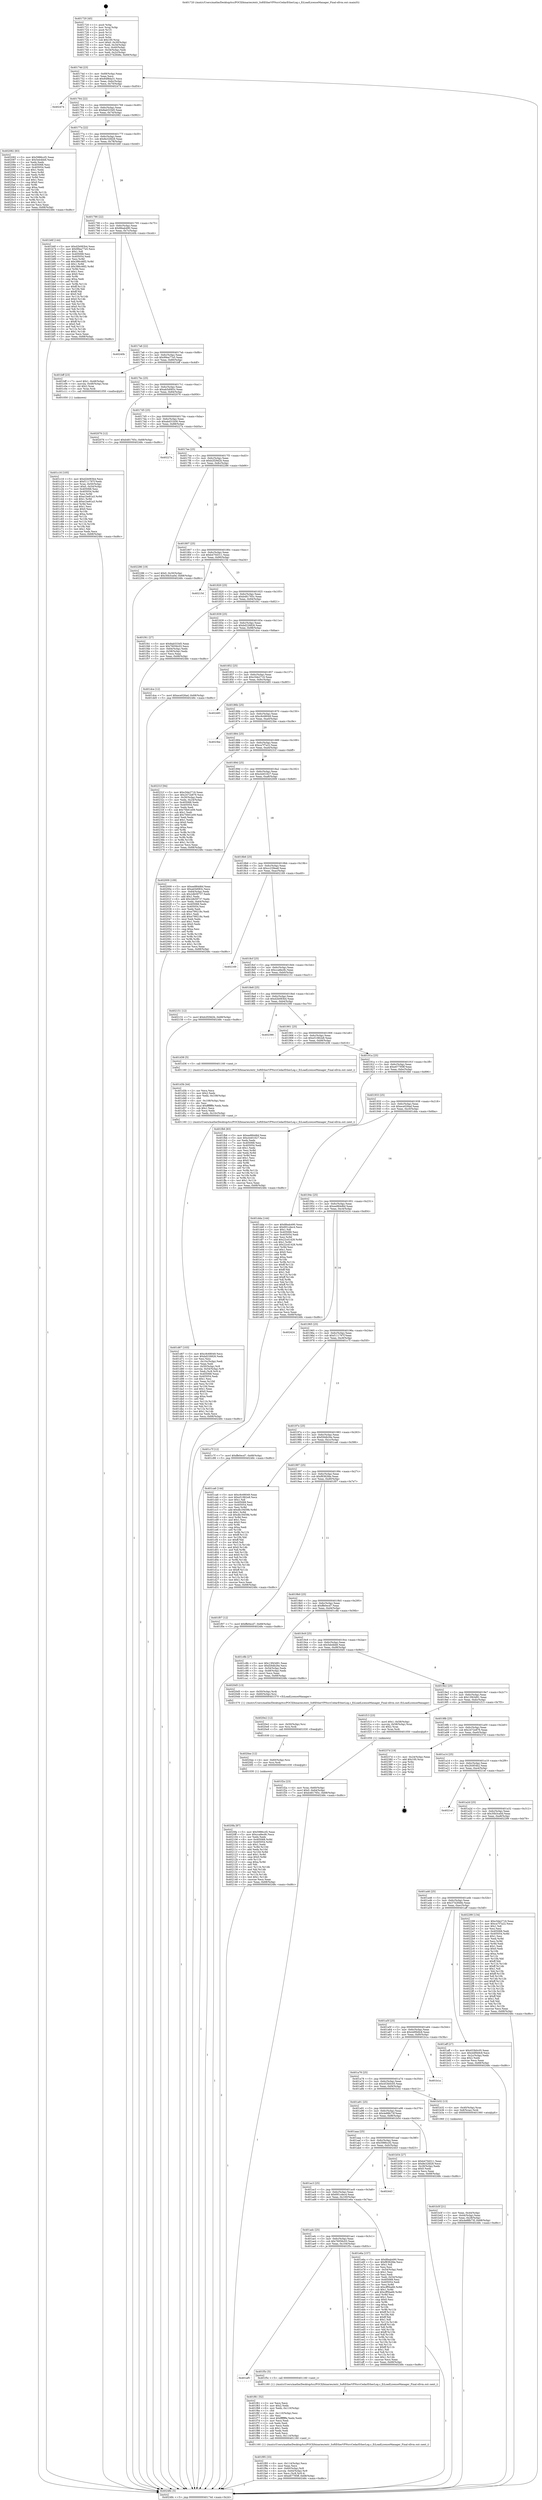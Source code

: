 digraph "0x401720" {
  label = "0x401720 (/mnt/c/Users/mathe/Desktop/tcc/POCII/binaries/extr_SoftEtherVPNsrcCedarEtherLog.c_EiLoadLicenseManager_Final-ollvm.out::main(0))"
  labelloc = "t"
  node[shape=record]

  Entry [label="",width=0.3,height=0.3,shape=circle,fillcolor=black,style=filled]
  "0x40174d" [label="{
     0x40174d [23]\l
     | [instrs]\l
     &nbsp;&nbsp;0x40174d \<+3\>: mov -0x68(%rbp),%eax\l
     &nbsp;&nbsp;0x401750 \<+2\>: mov %eax,%ecx\l
     &nbsp;&nbsp;0x401752 \<+6\>: sub $0x84f8da31,%ecx\l
     &nbsp;&nbsp;0x401758 \<+3\>: mov %eax,-0x6c(%rbp)\l
     &nbsp;&nbsp;0x40175b \<+3\>: mov %ecx,-0x70(%rbp)\l
     &nbsp;&nbsp;0x40175e \<+6\>: je 0000000000402474 \<main+0xd54\>\l
  }"]
  "0x402474" [label="{
     0x402474\l
  }", style=dashed]
  "0x401764" [label="{
     0x401764 [22]\l
     | [instrs]\l
     &nbsp;&nbsp;0x401764 \<+5\>: jmp 0000000000401769 \<main+0x49\>\l
     &nbsp;&nbsp;0x401769 \<+3\>: mov -0x6c(%rbp),%eax\l
     &nbsp;&nbsp;0x40176c \<+5\>: sub $0x8ab533d5,%eax\l
     &nbsp;&nbsp;0x401771 \<+3\>: mov %eax,-0x74(%rbp)\l
     &nbsp;&nbsp;0x401774 \<+6\>: je 0000000000402082 \<main+0x962\>\l
  }"]
  Exit [label="",width=0.3,height=0.3,shape=circle,fillcolor=black,style=filled,peripheries=2]
  "0x402082" [label="{
     0x402082 [83]\l
     | [instrs]\l
     &nbsp;&nbsp;0x402082 \<+5\>: mov $0x5986ccf2,%eax\l
     &nbsp;&nbsp;0x402087 \<+5\>: mov $0x5eb4bb6,%ecx\l
     &nbsp;&nbsp;0x40208c \<+2\>: xor %edx,%edx\l
     &nbsp;&nbsp;0x40208e \<+7\>: mov 0x405068,%esi\l
     &nbsp;&nbsp;0x402095 \<+7\>: mov 0x405054,%edi\l
     &nbsp;&nbsp;0x40209c \<+3\>: sub $0x1,%edx\l
     &nbsp;&nbsp;0x40209f \<+3\>: mov %esi,%r8d\l
     &nbsp;&nbsp;0x4020a2 \<+3\>: add %edx,%r8d\l
     &nbsp;&nbsp;0x4020a5 \<+4\>: imul %r8d,%esi\l
     &nbsp;&nbsp;0x4020a9 \<+3\>: and $0x1,%esi\l
     &nbsp;&nbsp;0x4020ac \<+3\>: cmp $0x0,%esi\l
     &nbsp;&nbsp;0x4020af \<+4\>: sete %r9b\l
     &nbsp;&nbsp;0x4020b3 \<+3\>: cmp $0xa,%edi\l
     &nbsp;&nbsp;0x4020b6 \<+4\>: setl %r10b\l
     &nbsp;&nbsp;0x4020ba \<+3\>: mov %r9b,%r11b\l
     &nbsp;&nbsp;0x4020bd \<+3\>: and %r10b,%r11b\l
     &nbsp;&nbsp;0x4020c0 \<+3\>: xor %r10b,%r9b\l
     &nbsp;&nbsp;0x4020c3 \<+3\>: or %r9b,%r11b\l
     &nbsp;&nbsp;0x4020c6 \<+4\>: test $0x1,%r11b\l
     &nbsp;&nbsp;0x4020ca \<+3\>: cmovne %ecx,%eax\l
     &nbsp;&nbsp;0x4020cd \<+3\>: mov %eax,-0x68(%rbp)\l
     &nbsp;&nbsp;0x4020d0 \<+5\>: jmp 000000000040248c \<main+0xd6c\>\l
  }"]
  "0x40177a" [label="{
     0x40177a [22]\l
     | [instrs]\l
     &nbsp;&nbsp;0x40177a \<+5\>: jmp 000000000040177f \<main+0x5f\>\l
     &nbsp;&nbsp;0x40177f \<+3\>: mov -0x6c(%rbp),%eax\l
     &nbsp;&nbsp;0x401782 \<+5\>: sub $0x8e32fd28,%eax\l
     &nbsp;&nbsp;0x401787 \<+3\>: mov %eax,-0x78(%rbp)\l
     &nbsp;&nbsp;0x40178a \<+6\>: je 0000000000401b6f \<main+0x44f\>\l
  }"]
  "0x4020fa" [label="{
     0x4020fa [87]\l
     | [instrs]\l
     &nbsp;&nbsp;0x4020fa \<+5\>: mov $0x5986ccf2,%eax\l
     &nbsp;&nbsp;0x4020ff \<+5\>: mov $0xcca8ec8c,%ecx\l
     &nbsp;&nbsp;0x402104 \<+2\>: xor %edx,%edx\l
     &nbsp;&nbsp;0x402106 \<+8\>: mov 0x405068,%r8d\l
     &nbsp;&nbsp;0x40210e \<+8\>: mov 0x405054,%r9d\l
     &nbsp;&nbsp;0x402116 \<+3\>: sub $0x1,%edx\l
     &nbsp;&nbsp;0x402119 \<+3\>: mov %r8d,%r10d\l
     &nbsp;&nbsp;0x40211c \<+3\>: add %edx,%r10d\l
     &nbsp;&nbsp;0x40211f \<+4\>: imul %r10d,%r8d\l
     &nbsp;&nbsp;0x402123 \<+4\>: and $0x1,%r8d\l
     &nbsp;&nbsp;0x402127 \<+4\>: cmp $0x0,%r8d\l
     &nbsp;&nbsp;0x40212b \<+4\>: sete %r11b\l
     &nbsp;&nbsp;0x40212f \<+4\>: cmp $0xa,%r9d\l
     &nbsp;&nbsp;0x402133 \<+3\>: setl %bl\l
     &nbsp;&nbsp;0x402136 \<+3\>: mov %r11b,%r14b\l
     &nbsp;&nbsp;0x402139 \<+3\>: and %bl,%r14b\l
     &nbsp;&nbsp;0x40213c \<+3\>: xor %bl,%r11b\l
     &nbsp;&nbsp;0x40213f \<+3\>: or %r11b,%r14b\l
     &nbsp;&nbsp;0x402142 \<+4\>: test $0x1,%r14b\l
     &nbsp;&nbsp;0x402146 \<+3\>: cmovne %ecx,%eax\l
     &nbsp;&nbsp;0x402149 \<+3\>: mov %eax,-0x68(%rbp)\l
     &nbsp;&nbsp;0x40214c \<+5\>: jmp 000000000040248c \<main+0xd6c\>\l
  }"]
  "0x401b6f" [label="{
     0x401b6f [144]\l
     | [instrs]\l
     &nbsp;&nbsp;0x401b6f \<+5\>: mov $0xd2b083b4,%eax\l
     &nbsp;&nbsp;0x401b74 \<+5\>: mov $0x99ea77e5,%ecx\l
     &nbsp;&nbsp;0x401b79 \<+2\>: mov $0x1,%dl\l
     &nbsp;&nbsp;0x401b7b \<+7\>: mov 0x405068,%esi\l
     &nbsp;&nbsp;0x401b82 \<+7\>: mov 0x405054,%edi\l
     &nbsp;&nbsp;0x401b89 \<+3\>: mov %esi,%r8d\l
     &nbsp;&nbsp;0x401b8c \<+7\>: add $0x386c46f2,%r8d\l
     &nbsp;&nbsp;0x401b93 \<+4\>: sub $0x1,%r8d\l
     &nbsp;&nbsp;0x401b97 \<+7\>: sub $0x386c46f2,%r8d\l
     &nbsp;&nbsp;0x401b9e \<+4\>: imul %r8d,%esi\l
     &nbsp;&nbsp;0x401ba2 \<+3\>: and $0x1,%esi\l
     &nbsp;&nbsp;0x401ba5 \<+3\>: cmp $0x0,%esi\l
     &nbsp;&nbsp;0x401ba8 \<+4\>: sete %r9b\l
     &nbsp;&nbsp;0x401bac \<+3\>: cmp $0xa,%edi\l
     &nbsp;&nbsp;0x401baf \<+4\>: setl %r10b\l
     &nbsp;&nbsp;0x401bb3 \<+3\>: mov %r9b,%r11b\l
     &nbsp;&nbsp;0x401bb6 \<+4\>: xor $0xff,%r11b\l
     &nbsp;&nbsp;0x401bba \<+3\>: mov %r10b,%bl\l
     &nbsp;&nbsp;0x401bbd \<+3\>: xor $0xff,%bl\l
     &nbsp;&nbsp;0x401bc0 \<+3\>: xor $0x0,%dl\l
     &nbsp;&nbsp;0x401bc3 \<+3\>: mov %r11b,%r14b\l
     &nbsp;&nbsp;0x401bc6 \<+4\>: and $0x0,%r14b\l
     &nbsp;&nbsp;0x401bca \<+3\>: and %dl,%r9b\l
     &nbsp;&nbsp;0x401bcd \<+3\>: mov %bl,%r15b\l
     &nbsp;&nbsp;0x401bd0 \<+4\>: and $0x0,%r15b\l
     &nbsp;&nbsp;0x401bd4 \<+3\>: and %dl,%r10b\l
     &nbsp;&nbsp;0x401bd7 \<+3\>: or %r9b,%r14b\l
     &nbsp;&nbsp;0x401bda \<+3\>: or %r10b,%r15b\l
     &nbsp;&nbsp;0x401bdd \<+3\>: xor %r15b,%r14b\l
     &nbsp;&nbsp;0x401be0 \<+3\>: or %bl,%r11b\l
     &nbsp;&nbsp;0x401be3 \<+4\>: xor $0xff,%r11b\l
     &nbsp;&nbsp;0x401be7 \<+3\>: or $0x0,%dl\l
     &nbsp;&nbsp;0x401bea \<+3\>: and %dl,%r11b\l
     &nbsp;&nbsp;0x401bed \<+3\>: or %r11b,%r14b\l
     &nbsp;&nbsp;0x401bf0 \<+4\>: test $0x1,%r14b\l
     &nbsp;&nbsp;0x401bf4 \<+3\>: cmovne %ecx,%eax\l
     &nbsp;&nbsp;0x401bf7 \<+3\>: mov %eax,-0x68(%rbp)\l
     &nbsp;&nbsp;0x401bfa \<+5\>: jmp 000000000040248c \<main+0xd6c\>\l
  }"]
  "0x401790" [label="{
     0x401790 [22]\l
     | [instrs]\l
     &nbsp;&nbsp;0x401790 \<+5\>: jmp 0000000000401795 \<main+0x75\>\l
     &nbsp;&nbsp;0x401795 \<+3\>: mov -0x6c(%rbp),%eax\l
     &nbsp;&nbsp;0x401798 \<+5\>: sub $0x8feab490,%eax\l
     &nbsp;&nbsp;0x40179d \<+3\>: mov %eax,-0x7c(%rbp)\l
     &nbsp;&nbsp;0x4017a0 \<+6\>: je 000000000040240b \<main+0xceb\>\l
  }"]
  "0x4020ee" [label="{
     0x4020ee [12]\l
     | [instrs]\l
     &nbsp;&nbsp;0x4020ee \<+4\>: mov -0x60(%rbp),%rsi\l
     &nbsp;&nbsp;0x4020f2 \<+3\>: mov %rsi,%rdi\l
     &nbsp;&nbsp;0x4020f5 \<+5\>: call 0000000000401030 \<free@plt\>\l
     | [calls]\l
     &nbsp;&nbsp;0x401030 \{1\} (unknown)\l
  }"]
  "0x40240b" [label="{
     0x40240b\l
  }", style=dashed]
  "0x4017a6" [label="{
     0x4017a6 [22]\l
     | [instrs]\l
     &nbsp;&nbsp;0x4017a6 \<+5\>: jmp 00000000004017ab \<main+0x8b\>\l
     &nbsp;&nbsp;0x4017ab \<+3\>: mov -0x6c(%rbp),%eax\l
     &nbsp;&nbsp;0x4017ae \<+5\>: sub $0x99ea77e5,%eax\l
     &nbsp;&nbsp;0x4017b3 \<+3\>: mov %eax,-0x80(%rbp)\l
     &nbsp;&nbsp;0x4017b6 \<+6\>: je 0000000000401bff \<main+0x4df\>\l
  }"]
  "0x4020e2" [label="{
     0x4020e2 [12]\l
     | [instrs]\l
     &nbsp;&nbsp;0x4020e2 \<+4\>: mov -0x50(%rbp),%rsi\l
     &nbsp;&nbsp;0x4020e6 \<+3\>: mov %rsi,%rdi\l
     &nbsp;&nbsp;0x4020e9 \<+5\>: call 0000000000401030 \<free@plt\>\l
     | [calls]\l
     &nbsp;&nbsp;0x401030 \{1\} (unknown)\l
  }"]
  "0x401bff" [label="{
     0x401bff [23]\l
     | [instrs]\l
     &nbsp;&nbsp;0x401bff \<+7\>: movl $0x1,-0x48(%rbp)\l
     &nbsp;&nbsp;0x401c06 \<+4\>: movslq -0x48(%rbp),%rax\l
     &nbsp;&nbsp;0x401c0a \<+4\>: shl $0x2,%rax\l
     &nbsp;&nbsp;0x401c0e \<+3\>: mov %rax,%rdi\l
     &nbsp;&nbsp;0x401c11 \<+5\>: call 0000000000401050 \<malloc@plt\>\l
     | [calls]\l
     &nbsp;&nbsp;0x401050 \{1\} (unknown)\l
  }"]
  "0x4017bc" [label="{
     0x4017bc [25]\l
     | [instrs]\l
     &nbsp;&nbsp;0x4017bc \<+5\>: jmp 00000000004017c1 \<main+0xa1\>\l
     &nbsp;&nbsp;0x4017c1 \<+3\>: mov -0x6c(%rbp),%eax\l
     &nbsp;&nbsp;0x4017c4 \<+5\>: sub $0xab5d083c,%eax\l
     &nbsp;&nbsp;0x4017c9 \<+6\>: mov %eax,-0x84(%rbp)\l
     &nbsp;&nbsp;0x4017cf \<+6\>: je 0000000000402076 \<main+0x956\>\l
  }"]
  "0x401f95" [label="{
     0x401f95 [33]\l
     | [instrs]\l
     &nbsp;&nbsp;0x401f95 \<+6\>: mov -0x114(%rbp),%ecx\l
     &nbsp;&nbsp;0x401f9b \<+3\>: imul %eax,%ecx\l
     &nbsp;&nbsp;0x401f9e \<+4\>: mov -0x60(%rbp),%r8\l
     &nbsp;&nbsp;0x401fa2 \<+4\>: movslq -0x64(%rbp),%r9\l
     &nbsp;&nbsp;0x401fa6 \<+4\>: mov %ecx,(%r8,%r9,4)\l
     &nbsp;&nbsp;0x401faa \<+7\>: movl $0xe67795ff,-0x68(%rbp)\l
     &nbsp;&nbsp;0x401fb1 \<+5\>: jmp 000000000040248c \<main+0xd6c\>\l
  }"]
  "0x402076" [label="{
     0x402076 [12]\l
     | [instrs]\l
     &nbsp;&nbsp;0x402076 \<+7\>: movl $0xb481765c,-0x68(%rbp)\l
     &nbsp;&nbsp;0x40207d \<+5\>: jmp 000000000040248c \<main+0xd6c\>\l
  }"]
  "0x4017d5" [label="{
     0x4017d5 [25]\l
     | [instrs]\l
     &nbsp;&nbsp;0x4017d5 \<+5\>: jmp 00000000004017da \<main+0xba\>\l
     &nbsp;&nbsp;0x4017da \<+3\>: mov -0x6c(%rbp),%eax\l
     &nbsp;&nbsp;0x4017dd \<+5\>: sub $0xabd31b56,%eax\l
     &nbsp;&nbsp;0x4017e2 \<+6\>: mov %eax,-0x88(%rbp)\l
     &nbsp;&nbsp;0x4017e8 \<+6\>: je 000000000040227a \<main+0xb5a\>\l
  }"]
  "0x401f61" [label="{
     0x401f61 [52]\l
     | [instrs]\l
     &nbsp;&nbsp;0x401f61 \<+2\>: xor %ecx,%ecx\l
     &nbsp;&nbsp;0x401f63 \<+5\>: mov $0x2,%edx\l
     &nbsp;&nbsp;0x401f68 \<+6\>: mov %edx,-0x110(%rbp)\l
     &nbsp;&nbsp;0x401f6e \<+1\>: cltd\l
     &nbsp;&nbsp;0x401f6f \<+6\>: mov -0x110(%rbp),%esi\l
     &nbsp;&nbsp;0x401f75 \<+2\>: idiv %esi\l
     &nbsp;&nbsp;0x401f77 \<+6\>: imul $0xfffffffe,%edx,%edx\l
     &nbsp;&nbsp;0x401f7d \<+2\>: mov %ecx,%edi\l
     &nbsp;&nbsp;0x401f7f \<+2\>: sub %edx,%edi\l
     &nbsp;&nbsp;0x401f81 \<+2\>: mov %ecx,%edx\l
     &nbsp;&nbsp;0x401f83 \<+3\>: sub $0x1,%edx\l
     &nbsp;&nbsp;0x401f86 \<+2\>: add %edx,%edi\l
     &nbsp;&nbsp;0x401f88 \<+2\>: sub %edi,%ecx\l
     &nbsp;&nbsp;0x401f8a \<+6\>: mov %ecx,-0x114(%rbp)\l
     &nbsp;&nbsp;0x401f90 \<+5\>: call 0000000000401160 \<next_i\>\l
     | [calls]\l
     &nbsp;&nbsp;0x401160 \{1\} (/mnt/c/Users/mathe/Desktop/tcc/POCII/binaries/extr_SoftEtherVPNsrcCedarEtherLog.c_EiLoadLicenseManager_Final-ollvm.out::next_i)\l
  }"]
  "0x40227a" [label="{
     0x40227a\l
  }", style=dashed]
  "0x4017ee" [label="{
     0x4017ee [25]\l
     | [instrs]\l
     &nbsp;&nbsp;0x4017ee \<+5\>: jmp 00000000004017f3 \<main+0xd3\>\l
     &nbsp;&nbsp;0x4017f3 \<+3\>: mov -0x6c(%rbp),%eax\l
     &nbsp;&nbsp;0x4017f6 \<+5\>: sub $0xb2f29d2b,%eax\l
     &nbsp;&nbsp;0x4017fb \<+6\>: mov %eax,-0x8c(%rbp)\l
     &nbsp;&nbsp;0x401801 \<+6\>: je 0000000000402286 \<main+0xb66\>\l
  }"]
  "0x401af5" [label="{
     0x401af5\l
  }", style=dashed]
  "0x402286" [label="{
     0x402286 [19]\l
     | [instrs]\l
     &nbsp;&nbsp;0x402286 \<+7\>: movl $0x0,-0x30(%rbp)\l
     &nbsp;&nbsp;0x40228d \<+7\>: movl $0x30b3ca0d,-0x68(%rbp)\l
     &nbsp;&nbsp;0x402294 \<+5\>: jmp 000000000040248c \<main+0xd6c\>\l
  }"]
  "0x401807" [label="{
     0x401807 [25]\l
     | [instrs]\l
     &nbsp;&nbsp;0x401807 \<+5\>: jmp 000000000040180c \<main+0xec\>\l
     &nbsp;&nbsp;0x40180c \<+3\>: mov -0x6c(%rbp),%eax\l
     &nbsp;&nbsp;0x40180f \<+5\>: sub $0xb470d311,%eax\l
     &nbsp;&nbsp;0x401814 \<+6\>: mov %eax,-0x90(%rbp)\l
     &nbsp;&nbsp;0x40181a \<+6\>: je 000000000040215d \<main+0xa3d\>\l
  }"]
  "0x401f5c" [label="{
     0x401f5c [5]\l
     | [instrs]\l
     &nbsp;&nbsp;0x401f5c \<+5\>: call 0000000000401160 \<next_i\>\l
     | [calls]\l
     &nbsp;&nbsp;0x401160 \{1\} (/mnt/c/Users/mathe/Desktop/tcc/POCII/binaries/extr_SoftEtherVPNsrcCedarEtherLog.c_EiLoadLicenseManager_Final-ollvm.out::next_i)\l
  }"]
  "0x40215d" [label="{
     0x40215d\l
  }", style=dashed]
  "0x401820" [label="{
     0x401820 [25]\l
     | [instrs]\l
     &nbsp;&nbsp;0x401820 \<+5\>: jmp 0000000000401825 \<main+0x105\>\l
     &nbsp;&nbsp;0x401825 \<+3\>: mov -0x6c(%rbp),%eax\l
     &nbsp;&nbsp;0x401828 \<+5\>: sub $0xb481765c,%eax\l
     &nbsp;&nbsp;0x40182d \<+6\>: mov %eax,-0x94(%rbp)\l
     &nbsp;&nbsp;0x401833 \<+6\>: je 0000000000401f41 \<main+0x821\>\l
  }"]
  "0x401f2a" [label="{
     0x401f2a [23]\l
     | [instrs]\l
     &nbsp;&nbsp;0x401f2a \<+4\>: mov %rax,-0x60(%rbp)\l
     &nbsp;&nbsp;0x401f2e \<+7\>: movl $0x0,-0x64(%rbp)\l
     &nbsp;&nbsp;0x401f35 \<+7\>: movl $0xb481765c,-0x68(%rbp)\l
     &nbsp;&nbsp;0x401f3c \<+5\>: jmp 000000000040248c \<main+0xd6c\>\l
  }"]
  "0x401f41" [label="{
     0x401f41 [27]\l
     | [instrs]\l
     &nbsp;&nbsp;0x401f41 \<+5\>: mov $0x8ab533d5,%eax\l
     &nbsp;&nbsp;0x401f46 \<+5\>: mov $0x76056c03,%ecx\l
     &nbsp;&nbsp;0x401f4b \<+3\>: mov -0x64(%rbp),%edx\l
     &nbsp;&nbsp;0x401f4e \<+3\>: cmp -0x58(%rbp),%edx\l
     &nbsp;&nbsp;0x401f51 \<+3\>: cmovl %ecx,%eax\l
     &nbsp;&nbsp;0x401f54 \<+3\>: mov %eax,-0x68(%rbp)\l
     &nbsp;&nbsp;0x401f57 \<+5\>: jmp 000000000040248c \<main+0xd6c\>\l
  }"]
  "0x401839" [label="{
     0x401839 [25]\l
     | [instrs]\l
     &nbsp;&nbsp;0x401839 \<+5\>: jmp 000000000040183e \<main+0x11e\>\l
     &nbsp;&nbsp;0x40183e \<+3\>: mov -0x6c(%rbp),%eax\l
     &nbsp;&nbsp;0x401841 \<+5\>: sub $0xbd226826,%eax\l
     &nbsp;&nbsp;0x401846 \<+6\>: mov %eax,-0x98(%rbp)\l
     &nbsp;&nbsp;0x40184c \<+6\>: je 0000000000401dce \<main+0x6ae\>\l
  }"]
  "0x401adc" [label="{
     0x401adc [25]\l
     | [instrs]\l
     &nbsp;&nbsp;0x401adc \<+5\>: jmp 0000000000401ae1 \<main+0x3c1\>\l
     &nbsp;&nbsp;0x401ae1 \<+3\>: mov -0x6c(%rbp),%eax\l
     &nbsp;&nbsp;0x401ae4 \<+5\>: sub $0x76056c03,%eax\l
     &nbsp;&nbsp;0x401ae9 \<+6\>: mov %eax,-0x104(%rbp)\l
     &nbsp;&nbsp;0x401aef \<+6\>: je 0000000000401f5c \<main+0x83c\>\l
  }"]
  "0x401dce" [label="{
     0x401dce [12]\l
     | [instrs]\l
     &nbsp;&nbsp;0x401dce \<+7\>: movl $0xece026ad,-0x68(%rbp)\l
     &nbsp;&nbsp;0x401dd5 \<+5\>: jmp 000000000040248c \<main+0xd6c\>\l
  }"]
  "0x401852" [label="{
     0x401852 [25]\l
     | [instrs]\l
     &nbsp;&nbsp;0x401852 \<+5\>: jmp 0000000000401857 \<main+0x137\>\l
     &nbsp;&nbsp;0x401857 \<+3\>: mov -0x6c(%rbp),%eax\l
     &nbsp;&nbsp;0x40185a \<+5\>: sub $0xc5de2716,%eax\l
     &nbsp;&nbsp;0x40185f \<+6\>: mov %eax,-0x9c(%rbp)\l
     &nbsp;&nbsp;0x401865 \<+6\>: je 0000000000402485 \<main+0xd65\>\l
  }"]
  "0x401e6a" [label="{
     0x401e6a [157]\l
     | [instrs]\l
     &nbsp;&nbsp;0x401e6a \<+5\>: mov $0x8feab490,%eax\l
     &nbsp;&nbsp;0x401e6f \<+5\>: mov $0xf8382fde,%ecx\l
     &nbsp;&nbsp;0x401e74 \<+2\>: mov $0x1,%dl\l
     &nbsp;&nbsp;0x401e76 \<+2\>: xor %esi,%esi\l
     &nbsp;&nbsp;0x401e78 \<+3\>: mov -0x54(%rbp),%edi\l
     &nbsp;&nbsp;0x401e7b \<+3\>: sub $0x1,%esi\l
     &nbsp;&nbsp;0x401e7e \<+2\>: sub %esi,%edi\l
     &nbsp;&nbsp;0x401e80 \<+3\>: mov %edi,-0x54(%rbp)\l
     &nbsp;&nbsp;0x401e83 \<+7\>: mov 0x405068,%esi\l
     &nbsp;&nbsp;0x401e8a \<+7\>: mov 0x405054,%edi\l
     &nbsp;&nbsp;0x401e91 \<+3\>: mov %esi,%r8d\l
     &nbsp;&nbsp;0x401e94 \<+7\>: sub $0xcff5ba66,%r8d\l
     &nbsp;&nbsp;0x401e9b \<+4\>: sub $0x1,%r8d\l
     &nbsp;&nbsp;0x401e9f \<+7\>: add $0xcff5ba66,%r8d\l
     &nbsp;&nbsp;0x401ea6 \<+4\>: imul %r8d,%esi\l
     &nbsp;&nbsp;0x401eaa \<+3\>: and $0x1,%esi\l
     &nbsp;&nbsp;0x401ead \<+3\>: cmp $0x0,%esi\l
     &nbsp;&nbsp;0x401eb0 \<+4\>: sete %r9b\l
     &nbsp;&nbsp;0x401eb4 \<+3\>: cmp $0xa,%edi\l
     &nbsp;&nbsp;0x401eb7 \<+4\>: setl %r10b\l
     &nbsp;&nbsp;0x401ebb \<+3\>: mov %r9b,%r11b\l
     &nbsp;&nbsp;0x401ebe \<+4\>: xor $0xff,%r11b\l
     &nbsp;&nbsp;0x401ec2 \<+3\>: mov %r10b,%bl\l
     &nbsp;&nbsp;0x401ec5 \<+3\>: xor $0xff,%bl\l
     &nbsp;&nbsp;0x401ec8 \<+3\>: xor $0x1,%dl\l
     &nbsp;&nbsp;0x401ecb \<+3\>: mov %r11b,%r14b\l
     &nbsp;&nbsp;0x401ece \<+4\>: and $0xff,%r14b\l
     &nbsp;&nbsp;0x401ed2 \<+3\>: and %dl,%r9b\l
     &nbsp;&nbsp;0x401ed5 \<+3\>: mov %bl,%r15b\l
     &nbsp;&nbsp;0x401ed8 \<+4\>: and $0xff,%r15b\l
     &nbsp;&nbsp;0x401edc \<+3\>: and %dl,%r10b\l
     &nbsp;&nbsp;0x401edf \<+3\>: or %r9b,%r14b\l
     &nbsp;&nbsp;0x401ee2 \<+3\>: or %r10b,%r15b\l
     &nbsp;&nbsp;0x401ee5 \<+3\>: xor %r15b,%r14b\l
     &nbsp;&nbsp;0x401ee8 \<+3\>: or %bl,%r11b\l
     &nbsp;&nbsp;0x401eeb \<+4\>: xor $0xff,%r11b\l
     &nbsp;&nbsp;0x401eef \<+3\>: or $0x1,%dl\l
     &nbsp;&nbsp;0x401ef2 \<+3\>: and %dl,%r11b\l
     &nbsp;&nbsp;0x401ef5 \<+3\>: or %r11b,%r14b\l
     &nbsp;&nbsp;0x401ef8 \<+4\>: test $0x1,%r14b\l
     &nbsp;&nbsp;0x401efc \<+3\>: cmovne %ecx,%eax\l
     &nbsp;&nbsp;0x401eff \<+3\>: mov %eax,-0x68(%rbp)\l
     &nbsp;&nbsp;0x401f02 \<+5\>: jmp 000000000040248c \<main+0xd6c\>\l
  }"]
  "0x402485" [label="{
     0x402485\l
  }", style=dashed]
  "0x40186b" [label="{
     0x40186b [25]\l
     | [instrs]\l
     &nbsp;&nbsp;0x40186b \<+5\>: jmp 0000000000401870 \<main+0x150\>\l
     &nbsp;&nbsp;0x401870 \<+3\>: mov -0x6c(%rbp),%eax\l
     &nbsp;&nbsp;0x401873 \<+5\>: sub $0xc9c68049,%eax\l
     &nbsp;&nbsp;0x401878 \<+6\>: mov %eax,-0xa0(%rbp)\l
     &nbsp;&nbsp;0x40187e \<+6\>: je 00000000004023be \<main+0xc9e\>\l
  }"]
  "0x401ac3" [label="{
     0x401ac3 [25]\l
     | [instrs]\l
     &nbsp;&nbsp;0x401ac3 \<+5\>: jmp 0000000000401ac8 \<main+0x3a8\>\l
     &nbsp;&nbsp;0x401ac8 \<+3\>: mov -0x6c(%rbp),%eax\l
     &nbsp;&nbsp;0x401acb \<+5\>: sub $0x691cdec4,%eax\l
     &nbsp;&nbsp;0x401ad0 \<+6\>: mov %eax,-0x100(%rbp)\l
     &nbsp;&nbsp;0x401ad6 \<+6\>: je 0000000000401e6a \<main+0x74a\>\l
  }"]
  "0x4023be" [label="{
     0x4023be\l
  }", style=dashed]
  "0x401884" [label="{
     0x401884 [25]\l
     | [instrs]\l
     &nbsp;&nbsp;0x401884 \<+5\>: jmp 0000000000401889 \<main+0x169\>\l
     &nbsp;&nbsp;0x401889 \<+3\>: mov -0x6c(%rbp),%eax\l
     &nbsp;&nbsp;0x40188c \<+5\>: sub $0xca7f7a22,%eax\l
     &nbsp;&nbsp;0x401891 \<+6\>: mov %eax,-0xa4(%rbp)\l
     &nbsp;&nbsp;0x401897 \<+6\>: je 000000000040231f \<main+0xbff\>\l
  }"]
  "0x402443" [label="{
     0x402443\l
  }", style=dashed]
  "0x40231f" [label="{
     0x40231f [94]\l
     | [instrs]\l
     &nbsp;&nbsp;0x40231f \<+5\>: mov $0xc5de2716,%eax\l
     &nbsp;&nbsp;0x402324 \<+5\>: mov $0x2472e876,%ecx\l
     &nbsp;&nbsp;0x402329 \<+3\>: mov -0x30(%rbp),%edx\l
     &nbsp;&nbsp;0x40232c \<+3\>: mov %edx,-0x24(%rbp)\l
     &nbsp;&nbsp;0x40232f \<+7\>: mov 0x405068,%edx\l
     &nbsp;&nbsp;0x402336 \<+7\>: mov 0x405054,%esi\l
     &nbsp;&nbsp;0x40233d \<+2\>: mov %edx,%edi\l
     &nbsp;&nbsp;0x40233f \<+6\>: sub $0x70b61e09,%edi\l
     &nbsp;&nbsp;0x402345 \<+3\>: sub $0x1,%edi\l
     &nbsp;&nbsp;0x402348 \<+6\>: add $0x70b61e09,%edi\l
     &nbsp;&nbsp;0x40234e \<+3\>: imul %edi,%edx\l
     &nbsp;&nbsp;0x402351 \<+3\>: and $0x1,%edx\l
     &nbsp;&nbsp;0x402354 \<+3\>: cmp $0x0,%edx\l
     &nbsp;&nbsp;0x402357 \<+4\>: sete %r8b\l
     &nbsp;&nbsp;0x40235b \<+3\>: cmp $0xa,%esi\l
     &nbsp;&nbsp;0x40235e \<+4\>: setl %r9b\l
     &nbsp;&nbsp;0x402362 \<+3\>: mov %r8b,%r10b\l
     &nbsp;&nbsp;0x402365 \<+3\>: and %r9b,%r10b\l
     &nbsp;&nbsp;0x402368 \<+3\>: xor %r9b,%r8b\l
     &nbsp;&nbsp;0x40236b \<+3\>: or %r8b,%r10b\l
     &nbsp;&nbsp;0x40236e \<+4\>: test $0x1,%r10b\l
     &nbsp;&nbsp;0x402372 \<+3\>: cmovne %ecx,%eax\l
     &nbsp;&nbsp;0x402375 \<+3\>: mov %eax,-0x68(%rbp)\l
     &nbsp;&nbsp;0x402378 \<+5\>: jmp 000000000040248c \<main+0xd6c\>\l
  }"]
  "0x40189d" [label="{
     0x40189d [25]\l
     | [instrs]\l
     &nbsp;&nbsp;0x40189d \<+5\>: jmp 00000000004018a2 \<main+0x182\>\l
     &nbsp;&nbsp;0x4018a2 \<+3\>: mov -0x6c(%rbp),%eax\l
     &nbsp;&nbsp;0x4018a5 \<+5\>: sub $0xcb401627,%eax\l
     &nbsp;&nbsp;0x4018aa \<+6\>: mov %eax,-0xa8(%rbp)\l
     &nbsp;&nbsp;0x4018b0 \<+6\>: je 0000000000402009 \<main+0x8e9\>\l
  }"]
  "0x401d67" [label="{
     0x401d67 [103]\l
     | [instrs]\l
     &nbsp;&nbsp;0x401d67 \<+5\>: mov $0xc9c68049,%ecx\l
     &nbsp;&nbsp;0x401d6c \<+5\>: mov $0xbd226826,%edx\l
     &nbsp;&nbsp;0x401d71 \<+2\>: xor %esi,%esi\l
     &nbsp;&nbsp;0x401d73 \<+6\>: mov -0x10c(%rbp),%edi\l
     &nbsp;&nbsp;0x401d79 \<+3\>: imul %eax,%edi\l
     &nbsp;&nbsp;0x401d7c \<+4\>: mov -0x50(%rbp),%r8\l
     &nbsp;&nbsp;0x401d80 \<+4\>: movslq -0x54(%rbp),%r9\l
     &nbsp;&nbsp;0x401d84 \<+4\>: mov %edi,(%r8,%r9,4)\l
     &nbsp;&nbsp;0x401d88 \<+7\>: mov 0x405068,%eax\l
     &nbsp;&nbsp;0x401d8f \<+7\>: mov 0x405054,%edi\l
     &nbsp;&nbsp;0x401d96 \<+3\>: sub $0x1,%esi\l
     &nbsp;&nbsp;0x401d99 \<+3\>: mov %eax,%r10d\l
     &nbsp;&nbsp;0x401d9c \<+3\>: add %esi,%r10d\l
     &nbsp;&nbsp;0x401d9f \<+4\>: imul %r10d,%eax\l
     &nbsp;&nbsp;0x401da3 \<+3\>: and $0x1,%eax\l
     &nbsp;&nbsp;0x401da6 \<+3\>: cmp $0x0,%eax\l
     &nbsp;&nbsp;0x401da9 \<+4\>: sete %r11b\l
     &nbsp;&nbsp;0x401dad \<+3\>: cmp $0xa,%edi\l
     &nbsp;&nbsp;0x401db0 \<+3\>: setl %bl\l
     &nbsp;&nbsp;0x401db3 \<+3\>: mov %r11b,%r14b\l
     &nbsp;&nbsp;0x401db6 \<+3\>: and %bl,%r14b\l
     &nbsp;&nbsp;0x401db9 \<+3\>: xor %bl,%r11b\l
     &nbsp;&nbsp;0x401dbc \<+3\>: or %r11b,%r14b\l
     &nbsp;&nbsp;0x401dbf \<+4\>: test $0x1,%r14b\l
     &nbsp;&nbsp;0x401dc3 \<+3\>: cmovne %edx,%ecx\l
     &nbsp;&nbsp;0x401dc6 \<+3\>: mov %ecx,-0x68(%rbp)\l
     &nbsp;&nbsp;0x401dc9 \<+5\>: jmp 000000000040248c \<main+0xd6c\>\l
  }"]
  "0x402009" [label="{
     0x402009 [109]\l
     | [instrs]\l
     &nbsp;&nbsp;0x402009 \<+5\>: mov $0xee884d6d,%eax\l
     &nbsp;&nbsp;0x40200e \<+5\>: mov $0xab5d083c,%ecx\l
     &nbsp;&nbsp;0x402013 \<+3\>: mov -0x64(%rbp),%edx\l
     &nbsp;&nbsp;0x402016 \<+6\>: sub $0x2db59737,%edx\l
     &nbsp;&nbsp;0x40201c \<+3\>: add $0x1,%edx\l
     &nbsp;&nbsp;0x40201f \<+6\>: add $0x2db59737,%edx\l
     &nbsp;&nbsp;0x402025 \<+3\>: mov %edx,-0x64(%rbp)\l
     &nbsp;&nbsp;0x402028 \<+7\>: mov 0x405068,%edx\l
     &nbsp;&nbsp;0x40202f \<+7\>: mov 0x405054,%esi\l
     &nbsp;&nbsp;0x402036 \<+2\>: mov %edx,%edi\l
     &nbsp;&nbsp;0x402038 \<+6\>: sub $0xe799218c,%edi\l
     &nbsp;&nbsp;0x40203e \<+3\>: sub $0x1,%edi\l
     &nbsp;&nbsp;0x402041 \<+6\>: add $0xe799218c,%edi\l
     &nbsp;&nbsp;0x402047 \<+3\>: imul %edi,%edx\l
     &nbsp;&nbsp;0x40204a \<+3\>: and $0x1,%edx\l
     &nbsp;&nbsp;0x40204d \<+3\>: cmp $0x0,%edx\l
     &nbsp;&nbsp;0x402050 \<+4\>: sete %r8b\l
     &nbsp;&nbsp;0x402054 \<+3\>: cmp $0xa,%esi\l
     &nbsp;&nbsp;0x402057 \<+4\>: setl %r9b\l
     &nbsp;&nbsp;0x40205b \<+3\>: mov %r8b,%r10b\l
     &nbsp;&nbsp;0x40205e \<+3\>: and %r9b,%r10b\l
     &nbsp;&nbsp;0x402061 \<+3\>: xor %r9b,%r8b\l
     &nbsp;&nbsp;0x402064 \<+3\>: or %r8b,%r10b\l
     &nbsp;&nbsp;0x402067 \<+4\>: test $0x1,%r10b\l
     &nbsp;&nbsp;0x40206b \<+3\>: cmovne %ecx,%eax\l
     &nbsp;&nbsp;0x40206e \<+3\>: mov %eax,-0x68(%rbp)\l
     &nbsp;&nbsp;0x402071 \<+5\>: jmp 000000000040248c \<main+0xd6c\>\l
  }"]
  "0x4018b6" [label="{
     0x4018b6 [25]\l
     | [instrs]\l
     &nbsp;&nbsp;0x4018b6 \<+5\>: jmp 00000000004018bb \<main+0x19b\>\l
     &nbsp;&nbsp;0x4018bb \<+3\>: mov -0x6c(%rbp),%eax\l
     &nbsp;&nbsp;0x4018be \<+5\>: sub $0xcc239ea8,%eax\l
     &nbsp;&nbsp;0x4018c3 \<+6\>: mov %eax,-0xac(%rbp)\l
     &nbsp;&nbsp;0x4018c9 \<+6\>: je 0000000000402169 \<main+0xa49\>\l
  }"]
  "0x401d3b" [label="{
     0x401d3b [44]\l
     | [instrs]\l
     &nbsp;&nbsp;0x401d3b \<+2\>: xor %ecx,%ecx\l
     &nbsp;&nbsp;0x401d3d \<+5\>: mov $0x2,%edx\l
     &nbsp;&nbsp;0x401d42 \<+6\>: mov %edx,-0x108(%rbp)\l
     &nbsp;&nbsp;0x401d48 \<+1\>: cltd\l
     &nbsp;&nbsp;0x401d49 \<+6\>: mov -0x108(%rbp),%esi\l
     &nbsp;&nbsp;0x401d4f \<+2\>: idiv %esi\l
     &nbsp;&nbsp;0x401d51 \<+6\>: imul $0xfffffffe,%edx,%edx\l
     &nbsp;&nbsp;0x401d57 \<+3\>: sub $0x1,%ecx\l
     &nbsp;&nbsp;0x401d5a \<+2\>: sub %ecx,%edx\l
     &nbsp;&nbsp;0x401d5c \<+6\>: mov %edx,-0x10c(%rbp)\l
     &nbsp;&nbsp;0x401d62 \<+5\>: call 0000000000401160 \<next_i\>\l
     | [calls]\l
     &nbsp;&nbsp;0x401160 \{1\} (/mnt/c/Users/mathe/Desktop/tcc/POCII/binaries/extr_SoftEtherVPNsrcCedarEtherLog.c_EiLoadLicenseManager_Final-ollvm.out::next_i)\l
  }"]
  "0x402169" [label="{
     0x402169\l
  }", style=dashed]
  "0x4018cf" [label="{
     0x4018cf [25]\l
     | [instrs]\l
     &nbsp;&nbsp;0x4018cf \<+5\>: jmp 00000000004018d4 \<main+0x1b4\>\l
     &nbsp;&nbsp;0x4018d4 \<+3\>: mov -0x6c(%rbp),%eax\l
     &nbsp;&nbsp;0x4018d7 \<+5\>: sub $0xcca8ec8c,%eax\l
     &nbsp;&nbsp;0x4018dc \<+6\>: mov %eax,-0xb0(%rbp)\l
     &nbsp;&nbsp;0x4018e2 \<+6\>: je 0000000000402151 \<main+0xa31\>\l
  }"]
  "0x401c16" [label="{
     0x401c16 [105]\l
     | [instrs]\l
     &nbsp;&nbsp;0x401c16 \<+5\>: mov $0xd2b083b4,%ecx\l
     &nbsp;&nbsp;0x401c1b \<+5\>: mov $0xf111797f,%edx\l
     &nbsp;&nbsp;0x401c20 \<+4\>: mov %rax,-0x50(%rbp)\l
     &nbsp;&nbsp;0x401c24 \<+7\>: movl $0x0,-0x54(%rbp)\l
     &nbsp;&nbsp;0x401c2b \<+7\>: mov 0x405068,%esi\l
     &nbsp;&nbsp;0x401c32 \<+8\>: mov 0x405054,%r8d\l
     &nbsp;&nbsp;0x401c3a \<+3\>: mov %esi,%r9d\l
     &nbsp;&nbsp;0x401c3d \<+7\>: sub $0xe1be81a3,%r9d\l
     &nbsp;&nbsp;0x401c44 \<+4\>: sub $0x1,%r9d\l
     &nbsp;&nbsp;0x401c48 \<+7\>: add $0xe1be81a3,%r9d\l
     &nbsp;&nbsp;0x401c4f \<+4\>: imul %r9d,%esi\l
     &nbsp;&nbsp;0x401c53 \<+3\>: and $0x1,%esi\l
     &nbsp;&nbsp;0x401c56 \<+3\>: cmp $0x0,%esi\l
     &nbsp;&nbsp;0x401c59 \<+4\>: sete %r10b\l
     &nbsp;&nbsp;0x401c5d \<+4\>: cmp $0xa,%r8d\l
     &nbsp;&nbsp;0x401c61 \<+4\>: setl %r11b\l
     &nbsp;&nbsp;0x401c65 \<+3\>: mov %r10b,%bl\l
     &nbsp;&nbsp;0x401c68 \<+3\>: and %r11b,%bl\l
     &nbsp;&nbsp;0x401c6b \<+3\>: xor %r11b,%r10b\l
     &nbsp;&nbsp;0x401c6e \<+3\>: or %r10b,%bl\l
     &nbsp;&nbsp;0x401c71 \<+3\>: test $0x1,%bl\l
     &nbsp;&nbsp;0x401c74 \<+3\>: cmovne %edx,%ecx\l
     &nbsp;&nbsp;0x401c77 \<+3\>: mov %ecx,-0x68(%rbp)\l
     &nbsp;&nbsp;0x401c7a \<+5\>: jmp 000000000040248c \<main+0xd6c\>\l
  }"]
  "0x402151" [label="{
     0x402151 [12]\l
     | [instrs]\l
     &nbsp;&nbsp;0x402151 \<+7\>: movl $0xb2f29d2b,-0x68(%rbp)\l
     &nbsp;&nbsp;0x402158 \<+5\>: jmp 000000000040248c \<main+0xd6c\>\l
  }"]
  "0x4018e8" [label="{
     0x4018e8 [25]\l
     | [instrs]\l
     &nbsp;&nbsp;0x4018e8 \<+5\>: jmp 00000000004018ed \<main+0x1cd\>\l
     &nbsp;&nbsp;0x4018ed \<+3\>: mov -0x6c(%rbp),%eax\l
     &nbsp;&nbsp;0x4018f0 \<+5\>: sub $0xd2b083b4,%eax\l
     &nbsp;&nbsp;0x4018f5 \<+6\>: mov %eax,-0xb4(%rbp)\l
     &nbsp;&nbsp;0x4018fb \<+6\>: je 0000000000402390 \<main+0xc70\>\l
  }"]
  "0x401aaa" [label="{
     0x401aaa [25]\l
     | [instrs]\l
     &nbsp;&nbsp;0x401aaa \<+5\>: jmp 0000000000401aaf \<main+0x38f\>\l
     &nbsp;&nbsp;0x401aaf \<+3\>: mov -0x6c(%rbp),%eax\l
     &nbsp;&nbsp;0x401ab2 \<+5\>: sub $0x5986ccf2,%eax\l
     &nbsp;&nbsp;0x401ab7 \<+6\>: mov %eax,-0xfc(%rbp)\l
     &nbsp;&nbsp;0x401abd \<+6\>: je 0000000000402443 \<main+0xd23\>\l
  }"]
  "0x402390" [label="{
     0x402390\l
  }", style=dashed]
  "0x401901" [label="{
     0x401901 [25]\l
     | [instrs]\l
     &nbsp;&nbsp;0x401901 \<+5\>: jmp 0000000000401906 \<main+0x1e6\>\l
     &nbsp;&nbsp;0x401906 \<+3\>: mov -0x6c(%rbp),%eax\l
     &nbsp;&nbsp;0x401909 \<+5\>: sub $0xe51862e8,%eax\l
     &nbsp;&nbsp;0x40190e \<+6\>: mov %eax,-0xb8(%rbp)\l
     &nbsp;&nbsp;0x401914 \<+6\>: je 0000000000401d36 \<main+0x616\>\l
  }"]
  "0x401b54" [label="{
     0x401b54 [27]\l
     | [instrs]\l
     &nbsp;&nbsp;0x401b54 \<+5\>: mov $0xb470d311,%eax\l
     &nbsp;&nbsp;0x401b59 \<+5\>: mov $0x8e32fd28,%ecx\l
     &nbsp;&nbsp;0x401b5e \<+3\>: mov -0x28(%rbp),%edx\l
     &nbsp;&nbsp;0x401b61 \<+3\>: cmp $0x0,%edx\l
     &nbsp;&nbsp;0x401b64 \<+3\>: cmove %ecx,%eax\l
     &nbsp;&nbsp;0x401b67 \<+3\>: mov %eax,-0x68(%rbp)\l
     &nbsp;&nbsp;0x401b6a \<+5\>: jmp 000000000040248c \<main+0xd6c\>\l
  }"]
  "0x401d36" [label="{
     0x401d36 [5]\l
     | [instrs]\l
     &nbsp;&nbsp;0x401d36 \<+5\>: call 0000000000401160 \<next_i\>\l
     | [calls]\l
     &nbsp;&nbsp;0x401160 \{1\} (/mnt/c/Users/mathe/Desktop/tcc/POCII/binaries/extr_SoftEtherVPNsrcCedarEtherLog.c_EiLoadLicenseManager_Final-ollvm.out::next_i)\l
  }"]
  "0x40191a" [label="{
     0x40191a [25]\l
     | [instrs]\l
     &nbsp;&nbsp;0x40191a \<+5\>: jmp 000000000040191f \<main+0x1ff\>\l
     &nbsp;&nbsp;0x40191f \<+3\>: mov -0x6c(%rbp),%eax\l
     &nbsp;&nbsp;0x401922 \<+5\>: sub $0xe67795ff,%eax\l
     &nbsp;&nbsp;0x401927 \<+6\>: mov %eax,-0xbc(%rbp)\l
     &nbsp;&nbsp;0x40192d \<+6\>: je 0000000000401fb6 \<main+0x896\>\l
  }"]
  "0x401b3f" [label="{
     0x401b3f [21]\l
     | [instrs]\l
     &nbsp;&nbsp;0x401b3f \<+3\>: mov %eax,-0x44(%rbp)\l
     &nbsp;&nbsp;0x401b42 \<+3\>: mov -0x44(%rbp),%eax\l
     &nbsp;&nbsp;0x401b45 \<+3\>: mov %eax,-0x28(%rbp)\l
     &nbsp;&nbsp;0x401b48 \<+7\>: movl $0x4e88b73f,-0x68(%rbp)\l
     &nbsp;&nbsp;0x401b4f \<+5\>: jmp 000000000040248c \<main+0xd6c\>\l
  }"]
  "0x401fb6" [label="{
     0x401fb6 [83]\l
     | [instrs]\l
     &nbsp;&nbsp;0x401fb6 \<+5\>: mov $0xee884d6d,%eax\l
     &nbsp;&nbsp;0x401fbb \<+5\>: mov $0xcb401627,%ecx\l
     &nbsp;&nbsp;0x401fc0 \<+2\>: xor %edx,%edx\l
     &nbsp;&nbsp;0x401fc2 \<+7\>: mov 0x405068,%esi\l
     &nbsp;&nbsp;0x401fc9 \<+7\>: mov 0x405054,%edi\l
     &nbsp;&nbsp;0x401fd0 \<+3\>: sub $0x1,%edx\l
     &nbsp;&nbsp;0x401fd3 \<+3\>: mov %esi,%r8d\l
     &nbsp;&nbsp;0x401fd6 \<+3\>: add %edx,%r8d\l
     &nbsp;&nbsp;0x401fd9 \<+4\>: imul %r8d,%esi\l
     &nbsp;&nbsp;0x401fdd \<+3\>: and $0x1,%esi\l
     &nbsp;&nbsp;0x401fe0 \<+3\>: cmp $0x0,%esi\l
     &nbsp;&nbsp;0x401fe3 \<+4\>: sete %r9b\l
     &nbsp;&nbsp;0x401fe7 \<+3\>: cmp $0xa,%edi\l
     &nbsp;&nbsp;0x401fea \<+4\>: setl %r10b\l
     &nbsp;&nbsp;0x401fee \<+3\>: mov %r9b,%r11b\l
     &nbsp;&nbsp;0x401ff1 \<+3\>: and %r10b,%r11b\l
     &nbsp;&nbsp;0x401ff4 \<+3\>: xor %r10b,%r9b\l
     &nbsp;&nbsp;0x401ff7 \<+3\>: or %r9b,%r11b\l
     &nbsp;&nbsp;0x401ffa \<+4\>: test $0x1,%r11b\l
     &nbsp;&nbsp;0x401ffe \<+3\>: cmovne %ecx,%eax\l
     &nbsp;&nbsp;0x402001 \<+3\>: mov %eax,-0x68(%rbp)\l
     &nbsp;&nbsp;0x402004 \<+5\>: jmp 000000000040248c \<main+0xd6c\>\l
  }"]
  "0x401933" [label="{
     0x401933 [25]\l
     | [instrs]\l
     &nbsp;&nbsp;0x401933 \<+5\>: jmp 0000000000401938 \<main+0x218\>\l
     &nbsp;&nbsp;0x401938 \<+3\>: mov -0x6c(%rbp),%eax\l
     &nbsp;&nbsp;0x40193b \<+5\>: sub $0xece026ad,%eax\l
     &nbsp;&nbsp;0x401940 \<+6\>: mov %eax,-0xc0(%rbp)\l
     &nbsp;&nbsp;0x401946 \<+6\>: je 0000000000401dda \<main+0x6ba\>\l
  }"]
  "0x401a91" [label="{
     0x401a91 [25]\l
     | [instrs]\l
     &nbsp;&nbsp;0x401a91 \<+5\>: jmp 0000000000401a96 \<main+0x376\>\l
     &nbsp;&nbsp;0x401a96 \<+3\>: mov -0x6c(%rbp),%eax\l
     &nbsp;&nbsp;0x401a99 \<+5\>: sub $0x4e88b73f,%eax\l
     &nbsp;&nbsp;0x401a9e \<+6\>: mov %eax,-0xf8(%rbp)\l
     &nbsp;&nbsp;0x401aa4 \<+6\>: je 0000000000401b54 \<main+0x434\>\l
  }"]
  "0x401dda" [label="{
     0x401dda [144]\l
     | [instrs]\l
     &nbsp;&nbsp;0x401dda \<+5\>: mov $0x8feab490,%eax\l
     &nbsp;&nbsp;0x401ddf \<+5\>: mov $0x691cdec4,%ecx\l
     &nbsp;&nbsp;0x401de4 \<+2\>: mov $0x1,%dl\l
     &nbsp;&nbsp;0x401de6 \<+7\>: mov 0x405068,%esi\l
     &nbsp;&nbsp;0x401ded \<+7\>: mov 0x405054,%edi\l
     &nbsp;&nbsp;0x401df4 \<+3\>: mov %esi,%r8d\l
     &nbsp;&nbsp;0x401df7 \<+7\>: add $0x22cd1428,%r8d\l
     &nbsp;&nbsp;0x401dfe \<+4\>: sub $0x1,%r8d\l
     &nbsp;&nbsp;0x401e02 \<+7\>: sub $0x22cd1428,%r8d\l
     &nbsp;&nbsp;0x401e09 \<+4\>: imul %r8d,%esi\l
     &nbsp;&nbsp;0x401e0d \<+3\>: and $0x1,%esi\l
     &nbsp;&nbsp;0x401e10 \<+3\>: cmp $0x0,%esi\l
     &nbsp;&nbsp;0x401e13 \<+4\>: sete %r9b\l
     &nbsp;&nbsp;0x401e17 \<+3\>: cmp $0xa,%edi\l
     &nbsp;&nbsp;0x401e1a \<+4\>: setl %r10b\l
     &nbsp;&nbsp;0x401e1e \<+3\>: mov %r9b,%r11b\l
     &nbsp;&nbsp;0x401e21 \<+4\>: xor $0xff,%r11b\l
     &nbsp;&nbsp;0x401e25 \<+3\>: mov %r10b,%bl\l
     &nbsp;&nbsp;0x401e28 \<+3\>: xor $0xff,%bl\l
     &nbsp;&nbsp;0x401e2b \<+3\>: xor $0x1,%dl\l
     &nbsp;&nbsp;0x401e2e \<+3\>: mov %r11b,%r14b\l
     &nbsp;&nbsp;0x401e31 \<+4\>: and $0xff,%r14b\l
     &nbsp;&nbsp;0x401e35 \<+3\>: and %dl,%r9b\l
     &nbsp;&nbsp;0x401e38 \<+3\>: mov %bl,%r15b\l
     &nbsp;&nbsp;0x401e3b \<+4\>: and $0xff,%r15b\l
     &nbsp;&nbsp;0x401e3f \<+3\>: and %dl,%r10b\l
     &nbsp;&nbsp;0x401e42 \<+3\>: or %r9b,%r14b\l
     &nbsp;&nbsp;0x401e45 \<+3\>: or %r10b,%r15b\l
     &nbsp;&nbsp;0x401e48 \<+3\>: xor %r15b,%r14b\l
     &nbsp;&nbsp;0x401e4b \<+3\>: or %bl,%r11b\l
     &nbsp;&nbsp;0x401e4e \<+4\>: xor $0xff,%r11b\l
     &nbsp;&nbsp;0x401e52 \<+3\>: or $0x1,%dl\l
     &nbsp;&nbsp;0x401e55 \<+3\>: and %dl,%r11b\l
     &nbsp;&nbsp;0x401e58 \<+3\>: or %r11b,%r14b\l
     &nbsp;&nbsp;0x401e5b \<+4\>: test $0x1,%r14b\l
     &nbsp;&nbsp;0x401e5f \<+3\>: cmovne %ecx,%eax\l
     &nbsp;&nbsp;0x401e62 \<+3\>: mov %eax,-0x68(%rbp)\l
     &nbsp;&nbsp;0x401e65 \<+5\>: jmp 000000000040248c \<main+0xd6c\>\l
  }"]
  "0x40194c" [label="{
     0x40194c [25]\l
     | [instrs]\l
     &nbsp;&nbsp;0x40194c \<+5\>: jmp 0000000000401951 \<main+0x231\>\l
     &nbsp;&nbsp;0x401951 \<+3\>: mov -0x6c(%rbp),%eax\l
     &nbsp;&nbsp;0x401954 \<+5\>: sub $0xee884d6d,%eax\l
     &nbsp;&nbsp;0x401959 \<+6\>: mov %eax,-0xc4(%rbp)\l
     &nbsp;&nbsp;0x40195f \<+6\>: je 0000000000402424 \<main+0xd04\>\l
  }"]
  "0x401b32" [label="{
     0x401b32 [13]\l
     | [instrs]\l
     &nbsp;&nbsp;0x401b32 \<+4\>: mov -0x40(%rbp),%rax\l
     &nbsp;&nbsp;0x401b36 \<+4\>: mov 0x8(%rax),%rdi\l
     &nbsp;&nbsp;0x401b3a \<+5\>: call 0000000000401060 \<atoi@plt\>\l
     | [calls]\l
     &nbsp;&nbsp;0x401060 \{1\} (unknown)\l
  }"]
  "0x402424" [label="{
     0x402424\l
  }", style=dashed]
  "0x401965" [label="{
     0x401965 [25]\l
     | [instrs]\l
     &nbsp;&nbsp;0x401965 \<+5\>: jmp 000000000040196a \<main+0x24a\>\l
     &nbsp;&nbsp;0x40196a \<+3\>: mov -0x6c(%rbp),%eax\l
     &nbsp;&nbsp;0x40196d \<+5\>: sub $0xf111797f,%eax\l
     &nbsp;&nbsp;0x401972 \<+6\>: mov %eax,-0xc8(%rbp)\l
     &nbsp;&nbsp;0x401978 \<+6\>: je 0000000000401c7f \<main+0x55f\>\l
  }"]
  "0x401a78" [label="{
     0x401a78 [25]\l
     | [instrs]\l
     &nbsp;&nbsp;0x401a78 \<+5\>: jmp 0000000000401a7d \<main+0x35d\>\l
     &nbsp;&nbsp;0x401a7d \<+3\>: mov -0x6c(%rbp),%eax\l
     &nbsp;&nbsp;0x401a80 \<+5\>: sub $0x453b0c05,%eax\l
     &nbsp;&nbsp;0x401a85 \<+6\>: mov %eax,-0xf4(%rbp)\l
     &nbsp;&nbsp;0x401a8b \<+6\>: je 0000000000401b32 \<main+0x412\>\l
  }"]
  "0x401c7f" [label="{
     0x401c7f [12]\l
     | [instrs]\l
     &nbsp;&nbsp;0x401c7f \<+7\>: movl $0xffe0ecd7,-0x68(%rbp)\l
     &nbsp;&nbsp;0x401c86 \<+5\>: jmp 000000000040248c \<main+0xd6c\>\l
  }"]
  "0x40197e" [label="{
     0x40197e [25]\l
     | [instrs]\l
     &nbsp;&nbsp;0x40197e \<+5\>: jmp 0000000000401983 \<main+0x263\>\l
     &nbsp;&nbsp;0x401983 \<+3\>: mov -0x6c(%rbp),%eax\l
     &nbsp;&nbsp;0x401986 \<+5\>: sub $0xf26db26e,%eax\l
     &nbsp;&nbsp;0x40198b \<+6\>: mov %eax,-0xcc(%rbp)\l
     &nbsp;&nbsp;0x401991 \<+6\>: je 0000000000401ca6 \<main+0x586\>\l
  }"]
  "0x401b1a" [label="{
     0x401b1a\l
  }", style=dashed]
  "0x401ca6" [label="{
     0x401ca6 [144]\l
     | [instrs]\l
     &nbsp;&nbsp;0x401ca6 \<+5\>: mov $0xc9c68049,%eax\l
     &nbsp;&nbsp;0x401cab \<+5\>: mov $0xe51862e8,%ecx\l
     &nbsp;&nbsp;0x401cb0 \<+2\>: mov $0x1,%dl\l
     &nbsp;&nbsp;0x401cb2 \<+7\>: mov 0x405068,%esi\l
     &nbsp;&nbsp;0x401cb9 \<+7\>: mov 0x405054,%edi\l
     &nbsp;&nbsp;0x401cc0 \<+3\>: mov %esi,%r8d\l
     &nbsp;&nbsp;0x401cc3 \<+7\>: add $0xdb19459b,%r8d\l
     &nbsp;&nbsp;0x401cca \<+4\>: sub $0x1,%r8d\l
     &nbsp;&nbsp;0x401cce \<+7\>: sub $0xdb19459b,%r8d\l
     &nbsp;&nbsp;0x401cd5 \<+4\>: imul %r8d,%esi\l
     &nbsp;&nbsp;0x401cd9 \<+3\>: and $0x1,%esi\l
     &nbsp;&nbsp;0x401cdc \<+3\>: cmp $0x0,%esi\l
     &nbsp;&nbsp;0x401cdf \<+4\>: sete %r9b\l
     &nbsp;&nbsp;0x401ce3 \<+3\>: cmp $0xa,%edi\l
     &nbsp;&nbsp;0x401ce6 \<+4\>: setl %r10b\l
     &nbsp;&nbsp;0x401cea \<+3\>: mov %r9b,%r11b\l
     &nbsp;&nbsp;0x401ced \<+4\>: xor $0xff,%r11b\l
     &nbsp;&nbsp;0x401cf1 \<+3\>: mov %r10b,%bl\l
     &nbsp;&nbsp;0x401cf4 \<+3\>: xor $0xff,%bl\l
     &nbsp;&nbsp;0x401cf7 \<+3\>: xor $0x0,%dl\l
     &nbsp;&nbsp;0x401cfa \<+3\>: mov %r11b,%r14b\l
     &nbsp;&nbsp;0x401cfd \<+4\>: and $0x0,%r14b\l
     &nbsp;&nbsp;0x401d01 \<+3\>: and %dl,%r9b\l
     &nbsp;&nbsp;0x401d04 \<+3\>: mov %bl,%r15b\l
     &nbsp;&nbsp;0x401d07 \<+4\>: and $0x0,%r15b\l
     &nbsp;&nbsp;0x401d0b \<+3\>: and %dl,%r10b\l
     &nbsp;&nbsp;0x401d0e \<+3\>: or %r9b,%r14b\l
     &nbsp;&nbsp;0x401d11 \<+3\>: or %r10b,%r15b\l
     &nbsp;&nbsp;0x401d14 \<+3\>: xor %r15b,%r14b\l
     &nbsp;&nbsp;0x401d17 \<+3\>: or %bl,%r11b\l
     &nbsp;&nbsp;0x401d1a \<+4\>: xor $0xff,%r11b\l
     &nbsp;&nbsp;0x401d1e \<+3\>: or $0x0,%dl\l
     &nbsp;&nbsp;0x401d21 \<+3\>: and %dl,%r11b\l
     &nbsp;&nbsp;0x401d24 \<+3\>: or %r11b,%r14b\l
     &nbsp;&nbsp;0x401d27 \<+4\>: test $0x1,%r14b\l
     &nbsp;&nbsp;0x401d2b \<+3\>: cmovne %ecx,%eax\l
     &nbsp;&nbsp;0x401d2e \<+3\>: mov %eax,-0x68(%rbp)\l
     &nbsp;&nbsp;0x401d31 \<+5\>: jmp 000000000040248c \<main+0xd6c\>\l
  }"]
  "0x401997" [label="{
     0x401997 [25]\l
     | [instrs]\l
     &nbsp;&nbsp;0x401997 \<+5\>: jmp 000000000040199c \<main+0x27c\>\l
     &nbsp;&nbsp;0x40199c \<+3\>: mov -0x6c(%rbp),%eax\l
     &nbsp;&nbsp;0x40199f \<+5\>: sub $0xf8382fde,%eax\l
     &nbsp;&nbsp;0x4019a4 \<+6\>: mov %eax,-0xd0(%rbp)\l
     &nbsp;&nbsp;0x4019aa \<+6\>: je 0000000000401f07 \<main+0x7e7\>\l
  }"]
  "0x401720" [label="{
     0x401720 [45]\l
     | [instrs]\l
     &nbsp;&nbsp;0x401720 \<+1\>: push %rbp\l
     &nbsp;&nbsp;0x401721 \<+3\>: mov %rsp,%rbp\l
     &nbsp;&nbsp;0x401724 \<+2\>: push %r15\l
     &nbsp;&nbsp;0x401726 \<+2\>: push %r14\l
     &nbsp;&nbsp;0x401728 \<+2\>: push %r12\l
     &nbsp;&nbsp;0x40172a \<+1\>: push %rbx\l
     &nbsp;&nbsp;0x40172b \<+7\>: sub $0x100,%rsp\l
     &nbsp;&nbsp;0x401732 \<+7\>: movl $0x0,-0x30(%rbp)\l
     &nbsp;&nbsp;0x401739 \<+3\>: mov %edi,-0x34(%rbp)\l
     &nbsp;&nbsp;0x40173c \<+4\>: mov %rsi,-0x40(%rbp)\l
     &nbsp;&nbsp;0x401740 \<+3\>: mov -0x34(%rbp),%edi\l
     &nbsp;&nbsp;0x401743 \<+3\>: mov %edi,-0x2c(%rbp)\l
     &nbsp;&nbsp;0x401746 \<+7\>: movl $0x3742848e,-0x68(%rbp)\l
  }"]
  "0x401f07" [label="{
     0x401f07 [12]\l
     | [instrs]\l
     &nbsp;&nbsp;0x401f07 \<+7\>: movl $0xffe0ecd7,-0x68(%rbp)\l
     &nbsp;&nbsp;0x401f0e \<+5\>: jmp 000000000040248c \<main+0xd6c\>\l
  }"]
  "0x4019b0" [label="{
     0x4019b0 [25]\l
     | [instrs]\l
     &nbsp;&nbsp;0x4019b0 \<+5\>: jmp 00000000004019b5 \<main+0x295\>\l
     &nbsp;&nbsp;0x4019b5 \<+3\>: mov -0x6c(%rbp),%eax\l
     &nbsp;&nbsp;0x4019b8 \<+5\>: sub $0xffe0ecd7,%eax\l
     &nbsp;&nbsp;0x4019bd \<+6\>: mov %eax,-0xd4(%rbp)\l
     &nbsp;&nbsp;0x4019c3 \<+6\>: je 0000000000401c8b \<main+0x56b\>\l
  }"]
  "0x40248c" [label="{
     0x40248c [5]\l
     | [instrs]\l
     &nbsp;&nbsp;0x40248c \<+5\>: jmp 000000000040174d \<main+0x2d\>\l
  }"]
  "0x401c8b" [label="{
     0x401c8b [27]\l
     | [instrs]\l
     &nbsp;&nbsp;0x401c8b \<+5\>: mov $0x13f43d91,%eax\l
     &nbsp;&nbsp;0x401c90 \<+5\>: mov $0xf26db26e,%ecx\l
     &nbsp;&nbsp;0x401c95 \<+3\>: mov -0x54(%rbp),%edx\l
     &nbsp;&nbsp;0x401c98 \<+3\>: cmp -0x48(%rbp),%edx\l
     &nbsp;&nbsp;0x401c9b \<+3\>: cmovl %ecx,%eax\l
     &nbsp;&nbsp;0x401c9e \<+3\>: mov %eax,-0x68(%rbp)\l
     &nbsp;&nbsp;0x401ca1 \<+5\>: jmp 000000000040248c \<main+0xd6c\>\l
  }"]
  "0x4019c9" [label="{
     0x4019c9 [25]\l
     | [instrs]\l
     &nbsp;&nbsp;0x4019c9 \<+5\>: jmp 00000000004019ce \<main+0x2ae\>\l
     &nbsp;&nbsp;0x4019ce \<+3\>: mov -0x6c(%rbp),%eax\l
     &nbsp;&nbsp;0x4019d1 \<+5\>: sub $0x5eb4bb6,%eax\l
     &nbsp;&nbsp;0x4019d6 \<+6\>: mov %eax,-0xd8(%rbp)\l
     &nbsp;&nbsp;0x4019dc \<+6\>: je 00000000004020d5 \<main+0x9b5\>\l
  }"]
  "0x401a5f" [label="{
     0x401a5f [25]\l
     | [instrs]\l
     &nbsp;&nbsp;0x401a5f \<+5\>: jmp 0000000000401a64 \<main+0x344\>\l
     &nbsp;&nbsp;0x401a64 \<+3\>: mov -0x6c(%rbp),%eax\l
     &nbsp;&nbsp;0x401a67 \<+5\>: sub $0x44f0b9c8,%eax\l
     &nbsp;&nbsp;0x401a6c \<+6\>: mov %eax,-0xf0(%rbp)\l
     &nbsp;&nbsp;0x401a72 \<+6\>: je 0000000000401b1a \<main+0x3fa\>\l
  }"]
  "0x4020d5" [label="{
     0x4020d5 [13]\l
     | [instrs]\l
     &nbsp;&nbsp;0x4020d5 \<+4\>: mov -0x50(%rbp),%rdi\l
     &nbsp;&nbsp;0x4020d9 \<+4\>: mov -0x60(%rbp),%rsi\l
     &nbsp;&nbsp;0x4020dd \<+5\>: call 0000000000401570 \<EiLoadLicenseManager\>\l
     | [calls]\l
     &nbsp;&nbsp;0x401570 \{1\} (/mnt/c/Users/mathe/Desktop/tcc/POCII/binaries/extr_SoftEtherVPNsrcCedarEtherLog.c_EiLoadLicenseManager_Final-ollvm.out::EiLoadLicenseManager)\l
  }"]
  "0x4019e2" [label="{
     0x4019e2 [25]\l
     | [instrs]\l
     &nbsp;&nbsp;0x4019e2 \<+5\>: jmp 00000000004019e7 \<main+0x2c7\>\l
     &nbsp;&nbsp;0x4019e7 \<+3\>: mov -0x6c(%rbp),%eax\l
     &nbsp;&nbsp;0x4019ea \<+5\>: sub $0x13f43d91,%eax\l
     &nbsp;&nbsp;0x4019ef \<+6\>: mov %eax,-0xdc(%rbp)\l
     &nbsp;&nbsp;0x4019f5 \<+6\>: je 0000000000401f13 \<main+0x7f3\>\l
  }"]
  "0x401aff" [label="{
     0x401aff [27]\l
     | [instrs]\l
     &nbsp;&nbsp;0x401aff \<+5\>: mov $0x453b0c05,%eax\l
     &nbsp;&nbsp;0x401b04 \<+5\>: mov $0x44f0b9c8,%ecx\l
     &nbsp;&nbsp;0x401b09 \<+3\>: mov -0x2c(%rbp),%edx\l
     &nbsp;&nbsp;0x401b0c \<+3\>: cmp $0x2,%edx\l
     &nbsp;&nbsp;0x401b0f \<+3\>: cmovne %ecx,%eax\l
     &nbsp;&nbsp;0x401b12 \<+3\>: mov %eax,-0x68(%rbp)\l
     &nbsp;&nbsp;0x401b15 \<+5\>: jmp 000000000040248c \<main+0xd6c\>\l
  }"]
  "0x401f13" [label="{
     0x401f13 [23]\l
     | [instrs]\l
     &nbsp;&nbsp;0x401f13 \<+7\>: movl $0x1,-0x58(%rbp)\l
     &nbsp;&nbsp;0x401f1a \<+4\>: movslq -0x58(%rbp),%rax\l
     &nbsp;&nbsp;0x401f1e \<+4\>: shl $0x2,%rax\l
     &nbsp;&nbsp;0x401f22 \<+3\>: mov %rax,%rdi\l
     &nbsp;&nbsp;0x401f25 \<+5\>: call 0000000000401050 \<malloc@plt\>\l
     | [calls]\l
     &nbsp;&nbsp;0x401050 \{1\} (unknown)\l
  }"]
  "0x4019fb" [label="{
     0x4019fb [25]\l
     | [instrs]\l
     &nbsp;&nbsp;0x4019fb \<+5\>: jmp 0000000000401a00 \<main+0x2e0\>\l
     &nbsp;&nbsp;0x401a00 \<+3\>: mov -0x6c(%rbp),%eax\l
     &nbsp;&nbsp;0x401a03 \<+5\>: sub $0x2472e876,%eax\l
     &nbsp;&nbsp;0x401a08 \<+6\>: mov %eax,-0xe0(%rbp)\l
     &nbsp;&nbsp;0x401a0e \<+6\>: je 000000000040237d \<main+0xc5d\>\l
  }"]
  "0x401a46" [label="{
     0x401a46 [25]\l
     | [instrs]\l
     &nbsp;&nbsp;0x401a46 \<+5\>: jmp 0000000000401a4b \<main+0x32b\>\l
     &nbsp;&nbsp;0x401a4b \<+3\>: mov -0x6c(%rbp),%eax\l
     &nbsp;&nbsp;0x401a4e \<+5\>: sub $0x3742848e,%eax\l
     &nbsp;&nbsp;0x401a53 \<+6\>: mov %eax,-0xec(%rbp)\l
     &nbsp;&nbsp;0x401a59 \<+6\>: je 0000000000401aff \<main+0x3df\>\l
  }"]
  "0x40237d" [label="{
     0x40237d [19]\l
     | [instrs]\l
     &nbsp;&nbsp;0x40237d \<+3\>: mov -0x24(%rbp),%eax\l
     &nbsp;&nbsp;0x402380 \<+7\>: add $0x100,%rsp\l
     &nbsp;&nbsp;0x402387 \<+1\>: pop %rbx\l
     &nbsp;&nbsp;0x402388 \<+2\>: pop %r12\l
     &nbsp;&nbsp;0x40238a \<+2\>: pop %r14\l
     &nbsp;&nbsp;0x40238c \<+2\>: pop %r15\l
     &nbsp;&nbsp;0x40238e \<+1\>: pop %rbp\l
     &nbsp;&nbsp;0x40238f \<+1\>: ret\l
  }"]
  "0x401a14" [label="{
     0x401a14 [25]\l
     | [instrs]\l
     &nbsp;&nbsp;0x401a14 \<+5\>: jmp 0000000000401a19 \<main+0x2f9\>\l
     &nbsp;&nbsp;0x401a19 \<+3\>: mov -0x6c(%rbp),%eax\l
     &nbsp;&nbsp;0x401a1c \<+5\>: sub $0x2fc854b2,%eax\l
     &nbsp;&nbsp;0x401a21 \<+6\>: mov %eax,-0xe4(%rbp)\l
     &nbsp;&nbsp;0x401a27 \<+6\>: je 00000000004021ef \<main+0xacf\>\l
  }"]
  "0x402299" [label="{
     0x402299 [134]\l
     | [instrs]\l
     &nbsp;&nbsp;0x402299 \<+5\>: mov $0xc5de2716,%eax\l
     &nbsp;&nbsp;0x40229e \<+5\>: mov $0xca7f7a22,%ecx\l
     &nbsp;&nbsp;0x4022a3 \<+2\>: mov $0x1,%dl\l
     &nbsp;&nbsp;0x4022a5 \<+2\>: xor %esi,%esi\l
     &nbsp;&nbsp;0x4022a7 \<+7\>: mov 0x405068,%edi\l
     &nbsp;&nbsp;0x4022ae \<+8\>: mov 0x405054,%r8d\l
     &nbsp;&nbsp;0x4022b6 \<+3\>: sub $0x1,%esi\l
     &nbsp;&nbsp;0x4022b9 \<+3\>: mov %edi,%r9d\l
     &nbsp;&nbsp;0x4022bc \<+3\>: add %esi,%r9d\l
     &nbsp;&nbsp;0x4022bf \<+4\>: imul %r9d,%edi\l
     &nbsp;&nbsp;0x4022c3 \<+3\>: and $0x1,%edi\l
     &nbsp;&nbsp;0x4022c6 \<+3\>: cmp $0x0,%edi\l
     &nbsp;&nbsp;0x4022c9 \<+4\>: sete %r10b\l
     &nbsp;&nbsp;0x4022cd \<+4\>: cmp $0xa,%r8d\l
     &nbsp;&nbsp;0x4022d1 \<+4\>: setl %r11b\l
     &nbsp;&nbsp;0x4022d5 \<+3\>: mov %r10b,%bl\l
     &nbsp;&nbsp;0x4022d8 \<+3\>: xor $0xff,%bl\l
     &nbsp;&nbsp;0x4022db \<+3\>: mov %r11b,%r14b\l
     &nbsp;&nbsp;0x4022de \<+4\>: xor $0xff,%r14b\l
     &nbsp;&nbsp;0x4022e2 \<+3\>: xor $0x1,%dl\l
     &nbsp;&nbsp;0x4022e5 \<+3\>: mov %bl,%r15b\l
     &nbsp;&nbsp;0x4022e8 \<+4\>: and $0xff,%r15b\l
     &nbsp;&nbsp;0x4022ec \<+3\>: and %dl,%r10b\l
     &nbsp;&nbsp;0x4022ef \<+3\>: mov %r14b,%r12b\l
     &nbsp;&nbsp;0x4022f2 \<+4\>: and $0xff,%r12b\l
     &nbsp;&nbsp;0x4022f6 \<+3\>: and %dl,%r11b\l
     &nbsp;&nbsp;0x4022f9 \<+3\>: or %r10b,%r15b\l
     &nbsp;&nbsp;0x4022fc \<+3\>: or %r11b,%r12b\l
     &nbsp;&nbsp;0x4022ff \<+3\>: xor %r12b,%r15b\l
     &nbsp;&nbsp;0x402302 \<+3\>: or %r14b,%bl\l
     &nbsp;&nbsp;0x402305 \<+3\>: xor $0xff,%bl\l
     &nbsp;&nbsp;0x402308 \<+3\>: or $0x1,%dl\l
     &nbsp;&nbsp;0x40230b \<+2\>: and %dl,%bl\l
     &nbsp;&nbsp;0x40230d \<+3\>: or %bl,%r15b\l
     &nbsp;&nbsp;0x402310 \<+4\>: test $0x1,%r15b\l
     &nbsp;&nbsp;0x402314 \<+3\>: cmovne %ecx,%eax\l
     &nbsp;&nbsp;0x402317 \<+3\>: mov %eax,-0x68(%rbp)\l
     &nbsp;&nbsp;0x40231a \<+5\>: jmp 000000000040248c \<main+0xd6c\>\l
  }"]
  "0x4021ef" [label="{
     0x4021ef\l
  }", style=dashed]
  "0x401a2d" [label="{
     0x401a2d [25]\l
     | [instrs]\l
     &nbsp;&nbsp;0x401a2d \<+5\>: jmp 0000000000401a32 \<main+0x312\>\l
     &nbsp;&nbsp;0x401a32 \<+3\>: mov -0x6c(%rbp),%eax\l
     &nbsp;&nbsp;0x401a35 \<+5\>: sub $0x30b3ca0d,%eax\l
     &nbsp;&nbsp;0x401a3a \<+6\>: mov %eax,-0xe8(%rbp)\l
     &nbsp;&nbsp;0x401a40 \<+6\>: je 0000000000402299 \<main+0xb79\>\l
  }"]
  Entry -> "0x401720" [label=" 1"]
  "0x40174d" -> "0x402474" [label=" 0"]
  "0x40174d" -> "0x401764" [label=" 28"]
  "0x40237d" -> Exit [label=" 1"]
  "0x401764" -> "0x402082" [label=" 1"]
  "0x401764" -> "0x40177a" [label=" 27"]
  "0x40231f" -> "0x40248c" [label=" 1"]
  "0x40177a" -> "0x401b6f" [label=" 1"]
  "0x40177a" -> "0x401790" [label=" 26"]
  "0x402299" -> "0x40248c" [label=" 1"]
  "0x401790" -> "0x40240b" [label=" 0"]
  "0x401790" -> "0x4017a6" [label=" 26"]
  "0x402286" -> "0x40248c" [label=" 1"]
  "0x4017a6" -> "0x401bff" [label=" 1"]
  "0x4017a6" -> "0x4017bc" [label=" 25"]
  "0x402151" -> "0x40248c" [label=" 1"]
  "0x4017bc" -> "0x402076" [label=" 1"]
  "0x4017bc" -> "0x4017d5" [label=" 24"]
  "0x4020fa" -> "0x40248c" [label=" 1"]
  "0x4017d5" -> "0x40227a" [label=" 0"]
  "0x4017d5" -> "0x4017ee" [label=" 24"]
  "0x4020ee" -> "0x4020fa" [label=" 1"]
  "0x4017ee" -> "0x402286" [label=" 1"]
  "0x4017ee" -> "0x401807" [label=" 23"]
  "0x4020e2" -> "0x4020ee" [label=" 1"]
  "0x401807" -> "0x40215d" [label=" 0"]
  "0x401807" -> "0x401820" [label=" 23"]
  "0x4020d5" -> "0x4020e2" [label=" 1"]
  "0x401820" -> "0x401f41" [label=" 2"]
  "0x401820" -> "0x401839" [label=" 21"]
  "0x402076" -> "0x40248c" [label=" 1"]
  "0x401839" -> "0x401dce" [label=" 1"]
  "0x401839" -> "0x401852" [label=" 20"]
  "0x402009" -> "0x40248c" [label=" 1"]
  "0x401852" -> "0x402485" [label=" 0"]
  "0x401852" -> "0x40186b" [label=" 20"]
  "0x401fb6" -> "0x40248c" [label=" 1"]
  "0x40186b" -> "0x4023be" [label=" 0"]
  "0x40186b" -> "0x401884" [label=" 20"]
  "0x401f61" -> "0x401f95" [label=" 1"]
  "0x401884" -> "0x40231f" [label=" 1"]
  "0x401884" -> "0x40189d" [label=" 19"]
  "0x401f5c" -> "0x401f61" [label=" 1"]
  "0x40189d" -> "0x402009" [label=" 1"]
  "0x40189d" -> "0x4018b6" [label=" 18"]
  "0x401adc" -> "0x401f5c" [label=" 1"]
  "0x4018b6" -> "0x402169" [label=" 0"]
  "0x4018b6" -> "0x4018cf" [label=" 18"]
  "0x402082" -> "0x40248c" [label=" 1"]
  "0x4018cf" -> "0x402151" [label=" 1"]
  "0x4018cf" -> "0x4018e8" [label=" 17"]
  "0x401f41" -> "0x40248c" [label=" 2"]
  "0x4018e8" -> "0x402390" [label=" 0"]
  "0x4018e8" -> "0x401901" [label=" 17"]
  "0x401f2a" -> "0x40248c" [label=" 1"]
  "0x401901" -> "0x401d36" [label=" 1"]
  "0x401901" -> "0x40191a" [label=" 16"]
  "0x401f13" -> "0x401f2a" [label=" 1"]
  "0x40191a" -> "0x401fb6" [label=" 1"]
  "0x40191a" -> "0x401933" [label=" 15"]
  "0x401e6a" -> "0x40248c" [label=" 1"]
  "0x401933" -> "0x401dda" [label=" 1"]
  "0x401933" -> "0x40194c" [label=" 14"]
  "0x401ac3" -> "0x401adc" [label=" 1"]
  "0x40194c" -> "0x402424" [label=" 0"]
  "0x40194c" -> "0x401965" [label=" 14"]
  "0x401ac3" -> "0x401e6a" [label=" 1"]
  "0x401965" -> "0x401c7f" [label=" 1"]
  "0x401965" -> "0x40197e" [label=" 13"]
  "0x401aaa" -> "0x401ac3" [label=" 2"]
  "0x40197e" -> "0x401ca6" [label=" 1"]
  "0x40197e" -> "0x401997" [label=" 12"]
  "0x401aaa" -> "0x402443" [label=" 0"]
  "0x401997" -> "0x401f07" [label=" 1"]
  "0x401997" -> "0x4019b0" [label=" 11"]
  "0x401dda" -> "0x40248c" [label=" 1"]
  "0x4019b0" -> "0x401c8b" [label=" 2"]
  "0x4019b0" -> "0x4019c9" [label=" 9"]
  "0x401dce" -> "0x40248c" [label=" 1"]
  "0x4019c9" -> "0x4020d5" [label=" 1"]
  "0x4019c9" -> "0x4019e2" [label=" 8"]
  "0x401d67" -> "0x40248c" [label=" 1"]
  "0x4019e2" -> "0x401f13" [label=" 1"]
  "0x4019e2" -> "0x4019fb" [label=" 7"]
  "0x401d3b" -> "0x401d67" [label=" 1"]
  "0x4019fb" -> "0x40237d" [label=" 1"]
  "0x4019fb" -> "0x401a14" [label=" 6"]
  "0x401ca6" -> "0x40248c" [label=" 1"]
  "0x401a14" -> "0x4021ef" [label=" 0"]
  "0x401a14" -> "0x401a2d" [label=" 6"]
  "0x401c8b" -> "0x40248c" [label=" 2"]
  "0x401a2d" -> "0x402299" [label=" 1"]
  "0x401a2d" -> "0x401a46" [label=" 5"]
  "0x401d36" -> "0x401d3b" [label=" 1"]
  "0x401a46" -> "0x401aff" [label=" 1"]
  "0x401a46" -> "0x401a5f" [label=" 4"]
  "0x401aff" -> "0x40248c" [label=" 1"]
  "0x401720" -> "0x40174d" [label=" 1"]
  "0x40248c" -> "0x40174d" [label=" 27"]
  "0x401adc" -> "0x401af5" [label=" 0"]
  "0x401a5f" -> "0x401b1a" [label=" 0"]
  "0x401a5f" -> "0x401a78" [label=" 4"]
  "0x401f95" -> "0x40248c" [label=" 1"]
  "0x401a78" -> "0x401b32" [label=" 1"]
  "0x401a78" -> "0x401a91" [label=" 3"]
  "0x401b32" -> "0x401b3f" [label=" 1"]
  "0x401b3f" -> "0x40248c" [label=" 1"]
  "0x401f07" -> "0x40248c" [label=" 1"]
  "0x401a91" -> "0x401b54" [label=" 1"]
  "0x401a91" -> "0x401aaa" [label=" 2"]
  "0x401b54" -> "0x40248c" [label=" 1"]
  "0x401b6f" -> "0x40248c" [label=" 1"]
  "0x401bff" -> "0x401c16" [label=" 1"]
  "0x401c16" -> "0x40248c" [label=" 1"]
  "0x401c7f" -> "0x40248c" [label=" 1"]
}
